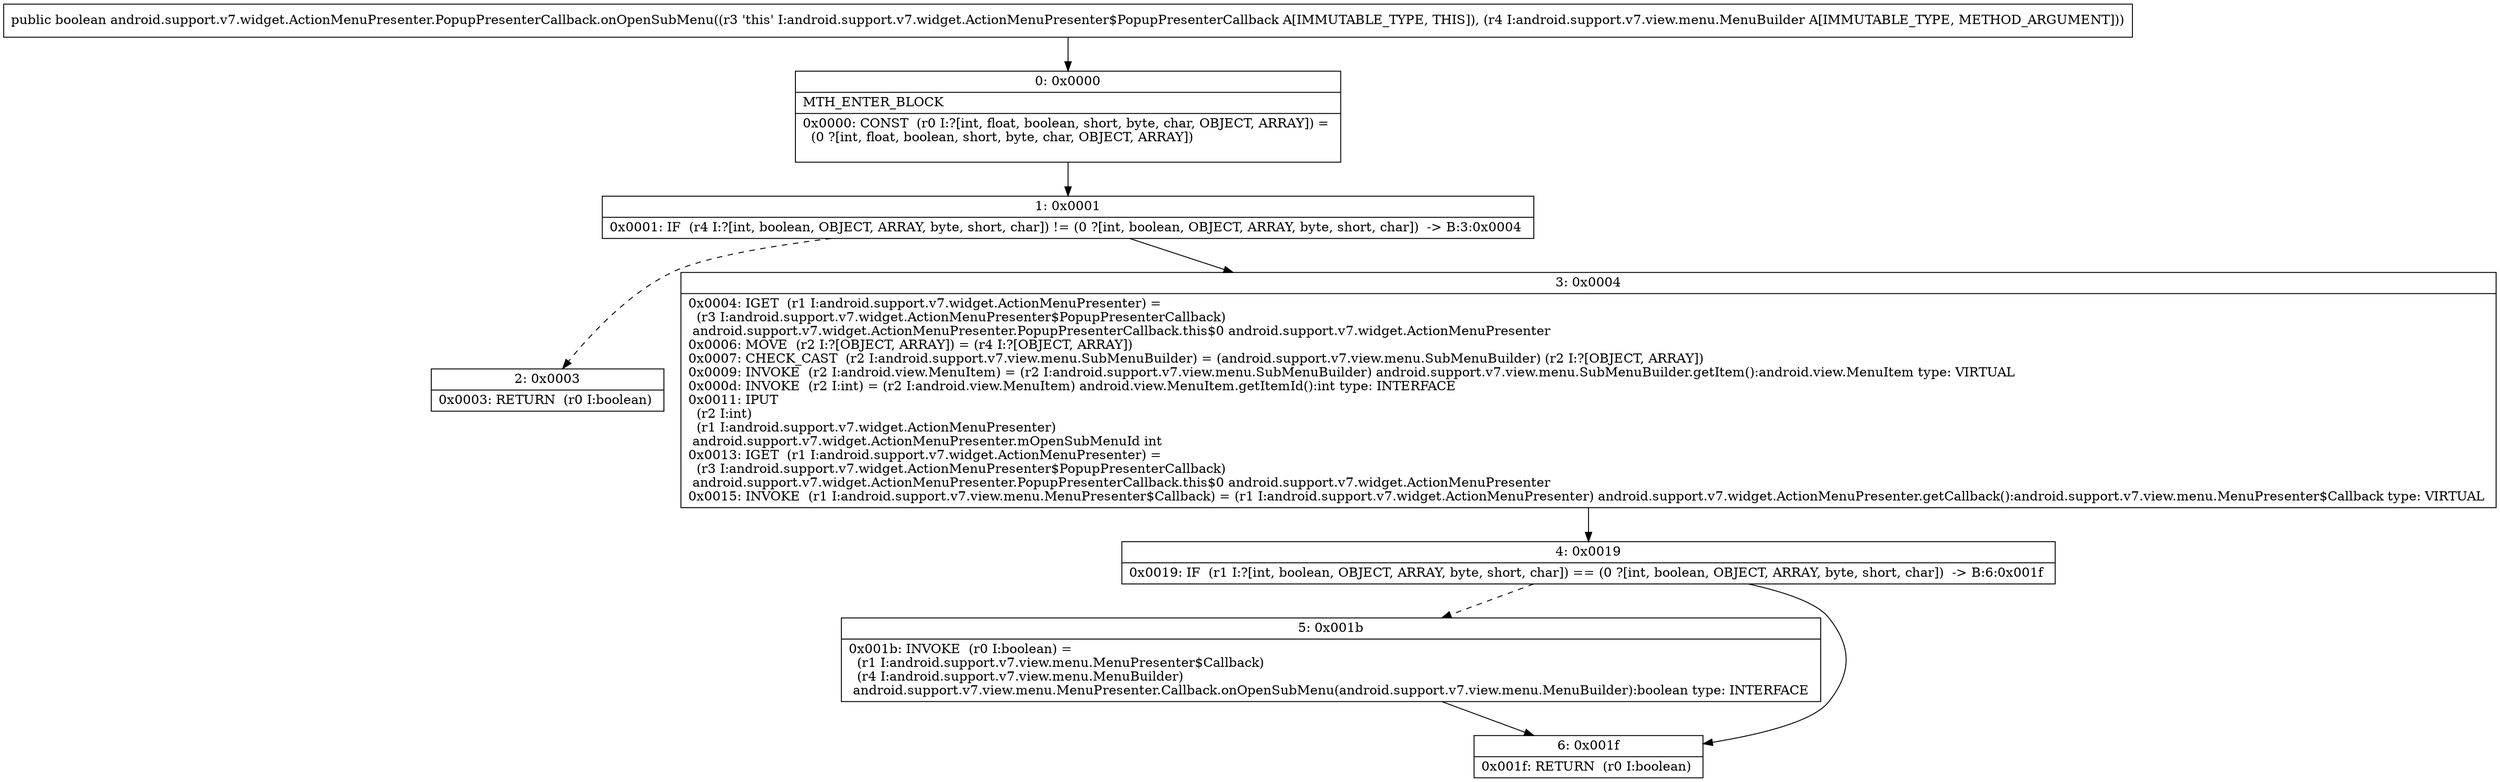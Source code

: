 digraph "CFG forandroid.support.v7.widget.ActionMenuPresenter.PopupPresenterCallback.onOpenSubMenu(Landroid\/support\/v7\/view\/menu\/MenuBuilder;)Z" {
Node_0 [shape=record,label="{0\:\ 0x0000|MTH_ENTER_BLOCK\l|0x0000: CONST  (r0 I:?[int, float, boolean, short, byte, char, OBJECT, ARRAY]) = \l  (0 ?[int, float, boolean, short, byte, char, OBJECT, ARRAY])\l \l}"];
Node_1 [shape=record,label="{1\:\ 0x0001|0x0001: IF  (r4 I:?[int, boolean, OBJECT, ARRAY, byte, short, char]) != (0 ?[int, boolean, OBJECT, ARRAY, byte, short, char])  \-\> B:3:0x0004 \l}"];
Node_2 [shape=record,label="{2\:\ 0x0003|0x0003: RETURN  (r0 I:boolean) \l}"];
Node_3 [shape=record,label="{3\:\ 0x0004|0x0004: IGET  (r1 I:android.support.v7.widget.ActionMenuPresenter) = \l  (r3 I:android.support.v7.widget.ActionMenuPresenter$PopupPresenterCallback)\l android.support.v7.widget.ActionMenuPresenter.PopupPresenterCallback.this$0 android.support.v7.widget.ActionMenuPresenter \l0x0006: MOVE  (r2 I:?[OBJECT, ARRAY]) = (r4 I:?[OBJECT, ARRAY]) \l0x0007: CHECK_CAST  (r2 I:android.support.v7.view.menu.SubMenuBuilder) = (android.support.v7.view.menu.SubMenuBuilder) (r2 I:?[OBJECT, ARRAY]) \l0x0009: INVOKE  (r2 I:android.view.MenuItem) = (r2 I:android.support.v7.view.menu.SubMenuBuilder) android.support.v7.view.menu.SubMenuBuilder.getItem():android.view.MenuItem type: VIRTUAL \l0x000d: INVOKE  (r2 I:int) = (r2 I:android.view.MenuItem) android.view.MenuItem.getItemId():int type: INTERFACE \l0x0011: IPUT  \l  (r2 I:int)\l  (r1 I:android.support.v7.widget.ActionMenuPresenter)\l android.support.v7.widget.ActionMenuPresenter.mOpenSubMenuId int \l0x0013: IGET  (r1 I:android.support.v7.widget.ActionMenuPresenter) = \l  (r3 I:android.support.v7.widget.ActionMenuPresenter$PopupPresenterCallback)\l android.support.v7.widget.ActionMenuPresenter.PopupPresenterCallback.this$0 android.support.v7.widget.ActionMenuPresenter \l0x0015: INVOKE  (r1 I:android.support.v7.view.menu.MenuPresenter$Callback) = (r1 I:android.support.v7.widget.ActionMenuPresenter) android.support.v7.widget.ActionMenuPresenter.getCallback():android.support.v7.view.menu.MenuPresenter$Callback type: VIRTUAL \l}"];
Node_4 [shape=record,label="{4\:\ 0x0019|0x0019: IF  (r1 I:?[int, boolean, OBJECT, ARRAY, byte, short, char]) == (0 ?[int, boolean, OBJECT, ARRAY, byte, short, char])  \-\> B:6:0x001f \l}"];
Node_5 [shape=record,label="{5\:\ 0x001b|0x001b: INVOKE  (r0 I:boolean) = \l  (r1 I:android.support.v7.view.menu.MenuPresenter$Callback)\l  (r4 I:android.support.v7.view.menu.MenuBuilder)\l android.support.v7.view.menu.MenuPresenter.Callback.onOpenSubMenu(android.support.v7.view.menu.MenuBuilder):boolean type: INTERFACE \l}"];
Node_6 [shape=record,label="{6\:\ 0x001f|0x001f: RETURN  (r0 I:boolean) \l}"];
MethodNode[shape=record,label="{public boolean android.support.v7.widget.ActionMenuPresenter.PopupPresenterCallback.onOpenSubMenu((r3 'this' I:android.support.v7.widget.ActionMenuPresenter$PopupPresenterCallback A[IMMUTABLE_TYPE, THIS]), (r4 I:android.support.v7.view.menu.MenuBuilder A[IMMUTABLE_TYPE, METHOD_ARGUMENT])) }"];
MethodNode -> Node_0;
Node_0 -> Node_1;
Node_1 -> Node_2[style=dashed];
Node_1 -> Node_3;
Node_3 -> Node_4;
Node_4 -> Node_5[style=dashed];
Node_4 -> Node_6;
Node_5 -> Node_6;
}

